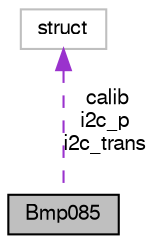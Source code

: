 digraph "Bmp085"
{
  edge [fontname="FreeSans",fontsize="10",labelfontname="FreeSans",labelfontsize="10"];
  node [fontname="FreeSans",fontsize="10",shape=record];
  Node1 [label="Bmp085",height=0.2,width=0.4,color="black", fillcolor="grey75", style="filled", fontcolor="black"];
  Node2 -> Node1 [dir="back",color="darkorchid3",fontsize="10",style="dashed",label=" calib\ni2c_p\ni2c_trans" ,fontname="FreeSans"];
  Node2 [label="struct",height=0.2,width=0.4,color="grey75", fillcolor="white", style="filled"];
}
